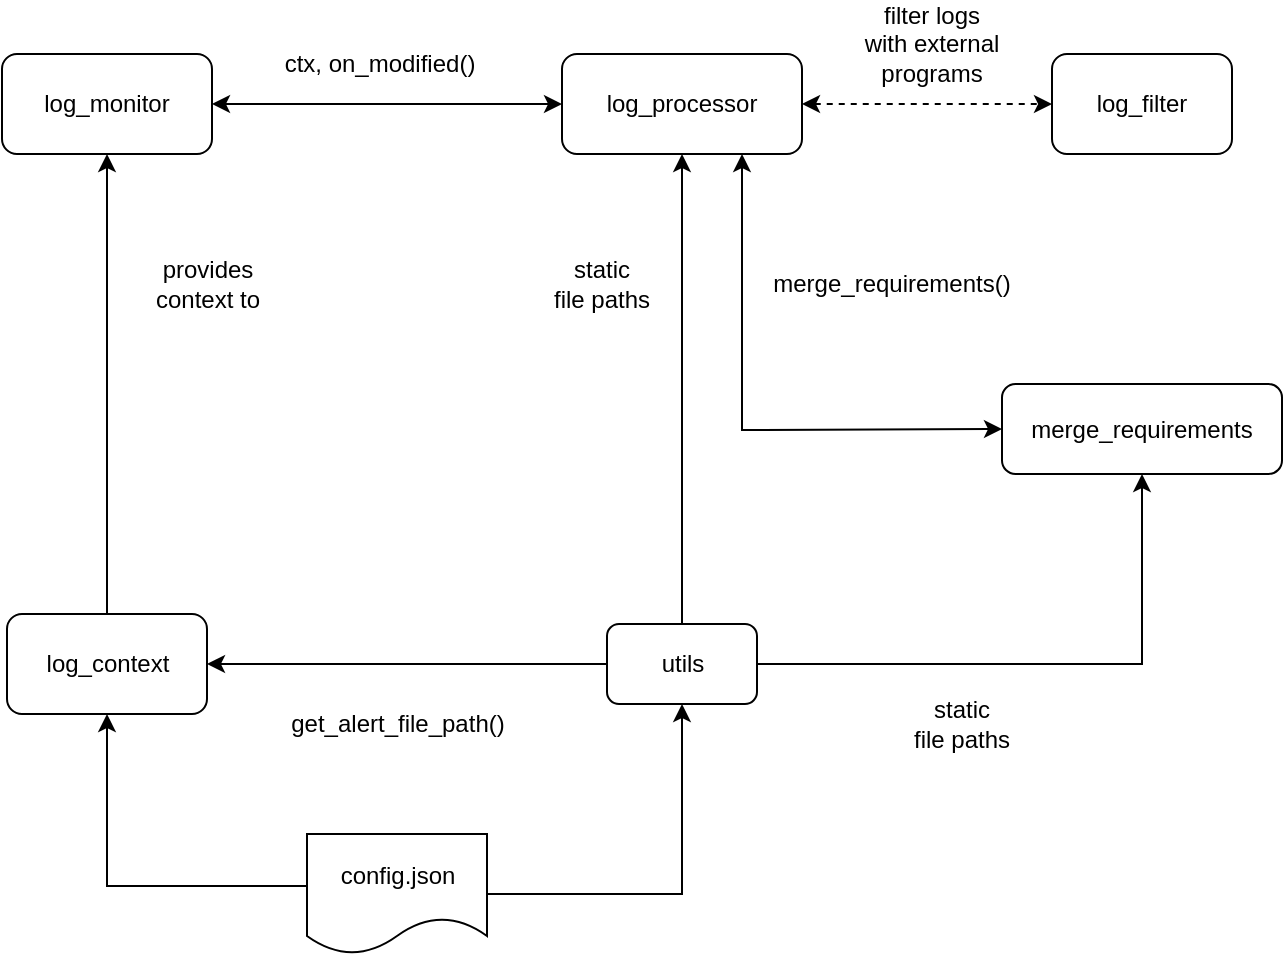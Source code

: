 <mxfile version="22.1.3" type="device">
  <diagram name="Pagina-1" id="mzOO0zSbQNkbruKTLCwX">
    <mxGraphModel dx="1434" dy="782" grid="1" gridSize="10" guides="1" tooltips="1" connect="1" arrows="1" fold="1" page="1" pageScale="1" pageWidth="827" pageHeight="1169" math="0" shadow="0">
      <root>
        <mxCell id="0" />
        <mxCell id="1" parent="0" />
        <mxCell id="xWaH_nxY_tvfhDw3xIrp-4" style="edgeStyle=orthogonalEdgeStyle;rounded=0;orthogonalLoop=1;jettySize=auto;html=1;exitX=0.5;exitY=0;exitDx=0;exitDy=0;" parent="1" source="5M6Hgkl4Tu8C5I5EqNeW-2" target="5M6Hgkl4Tu8C5I5EqNeW-5" edge="1">
          <mxGeometry relative="1" as="geometry" />
        </mxCell>
        <mxCell id="5M6Hgkl4Tu8C5I5EqNeW-2" value="log_context" style="rounded=1;whiteSpace=wrap;html=1;" parent="1" vertex="1">
          <mxGeometry x="462.5" y="670" width="100" height="50" as="geometry" />
        </mxCell>
        <mxCell id="5M6Hgkl4Tu8C5I5EqNeW-3" value="log_filter" style="rounded=1;whiteSpace=wrap;html=1;" parent="1" vertex="1">
          <mxGeometry x="985" y="390" width="90" height="50" as="geometry" />
        </mxCell>
        <mxCell id="xWaH_nxY_tvfhDw3xIrp-1" style="edgeStyle=orthogonalEdgeStyle;rounded=0;orthogonalLoop=1;jettySize=auto;html=1;exitX=0;exitY=0.5;exitDx=0;exitDy=0;" parent="1" source="5M6Hgkl4Tu8C5I5EqNeW-4" target="5M6Hgkl4Tu8C5I5EqNeW-2" edge="1">
          <mxGeometry relative="1" as="geometry" />
        </mxCell>
        <mxCell id="xWaH_nxY_tvfhDw3xIrp-16" style="edgeStyle=orthogonalEdgeStyle;rounded=0;orthogonalLoop=1;jettySize=auto;html=1;exitX=1;exitY=0.5;exitDx=0;exitDy=0;entryX=0.5;entryY=1;entryDx=0;entryDy=0;" parent="1" source="5M6Hgkl4Tu8C5I5EqNeW-4" target="5M6Hgkl4Tu8C5I5EqNeW-6" edge="1">
          <mxGeometry relative="1" as="geometry" />
        </mxCell>
        <mxCell id="xWaH_nxY_tvfhDw3xIrp-17" style="edgeStyle=orthogonalEdgeStyle;rounded=0;orthogonalLoop=1;jettySize=auto;html=1;exitX=0.5;exitY=0;exitDx=0;exitDy=0;entryX=0.5;entryY=1;entryDx=0;entryDy=0;" parent="1" source="5M6Hgkl4Tu8C5I5EqNeW-4" target="5M6Hgkl4Tu8C5I5EqNeW-9" edge="1">
          <mxGeometry relative="1" as="geometry" />
        </mxCell>
        <mxCell id="5M6Hgkl4Tu8C5I5EqNeW-4" value="utils&lt;br&gt;" style="rounded=1;whiteSpace=wrap;html=1;" parent="1" vertex="1">
          <mxGeometry x="762.5" y="675" width="75" height="40" as="geometry" />
        </mxCell>
        <mxCell id="5M6Hgkl4Tu8C5I5EqNeW-5" value="log_monitor" style="rounded=1;whiteSpace=wrap;html=1;" parent="1" vertex="1">
          <mxGeometry x="460" y="390" width="105" height="50" as="geometry" />
        </mxCell>
        <mxCell id="5M6Hgkl4Tu8C5I5EqNeW-6" value="merge_requirements" style="rounded=1;whiteSpace=wrap;html=1;" parent="1" vertex="1">
          <mxGeometry x="960" y="555" width="140" height="45" as="geometry" />
        </mxCell>
        <mxCell id="5M6Hgkl4Tu8C5I5EqNeW-9" value="log_processor" style="rounded=1;whiteSpace=wrap;html=1;" parent="1" vertex="1">
          <mxGeometry x="740" y="390" width="120" height="50" as="geometry" />
        </mxCell>
        <mxCell id="xWaH_nxY_tvfhDw3xIrp-3" style="edgeStyle=orthogonalEdgeStyle;rounded=0;orthogonalLoop=1;jettySize=auto;html=1;exitX=-0.001;exitY=0.434;exitDx=0;exitDy=0;entryX=0.5;entryY=1;entryDx=0;entryDy=0;exitPerimeter=0;" parent="1" source="xWaH_nxY_tvfhDw3xIrp-25" target="5M6Hgkl4Tu8C5I5EqNeW-2" edge="1">
          <mxGeometry relative="1" as="geometry">
            <mxPoint x="610.0" y="855" as="sourcePoint" />
          </mxGeometry>
        </mxCell>
        <mxCell id="xWaH_nxY_tvfhDw3xIrp-13" value="" style="endArrow=classic;startArrow=classic;html=1;rounded=0;entryX=0.75;entryY=1;entryDx=0;entryDy=0;exitX=0;exitY=0.5;exitDx=0;exitDy=0;" parent="1" source="5M6Hgkl4Tu8C5I5EqNeW-6" target="5M6Hgkl4Tu8C5I5EqNeW-9" edge="1">
          <mxGeometry width="50" height="50" relative="1" as="geometry">
            <mxPoint x="750" y="690" as="sourcePoint" />
            <mxPoint x="800" y="640" as="targetPoint" />
            <Array as="points">
              <mxPoint x="830" y="578" />
            </Array>
          </mxGeometry>
        </mxCell>
        <mxCell id="xWaH_nxY_tvfhDw3xIrp-14" value="" style="endArrow=classic;startArrow=classic;html=1;rounded=0;entryX=1;entryY=0.5;entryDx=0;entryDy=0;exitX=0;exitY=0.5;exitDx=0;exitDy=0;" parent="1" source="5M6Hgkl4Tu8C5I5EqNeW-9" target="5M6Hgkl4Tu8C5I5EqNeW-5" edge="1">
          <mxGeometry width="50" height="50" relative="1" as="geometry">
            <mxPoint x="750" y="720" as="sourcePoint" />
            <mxPoint x="800" y="670" as="targetPoint" />
          </mxGeometry>
        </mxCell>
        <mxCell id="xWaH_nxY_tvfhDw3xIrp-15" value="" style="endArrow=classic;startArrow=classic;html=1;rounded=0;exitX=1;exitY=0.5;exitDx=0;exitDy=0;entryX=0;entryY=0.5;entryDx=0;entryDy=0;dashed=1;" parent="1" source="5M6Hgkl4Tu8C5I5EqNeW-9" target="5M6Hgkl4Tu8C5I5EqNeW-3" edge="1">
          <mxGeometry width="50" height="50" relative="1" as="geometry">
            <mxPoint x="890" y="430" as="sourcePoint" />
            <mxPoint x="940" y="380" as="targetPoint" />
          </mxGeometry>
        </mxCell>
        <mxCell id="xWaH_nxY_tvfhDw3xIrp-19" value="static&lt;br&gt;file paths" style="text;html=1;strokeColor=none;fillColor=none;align=center;verticalAlign=middle;whiteSpace=wrap;rounded=0;" parent="1" vertex="1">
          <mxGeometry x="730" y="490" width="60" height="30" as="geometry" />
        </mxCell>
        <mxCell id="xWaH_nxY_tvfhDw3xIrp-20" value="static&lt;br&gt;file paths" style="text;html=1;strokeColor=none;fillColor=none;align=center;verticalAlign=middle;whiteSpace=wrap;rounded=0;" parent="1" vertex="1">
          <mxGeometry x="910" y="710" width="60" height="30" as="geometry" />
        </mxCell>
        <mxCell id="xWaH_nxY_tvfhDw3xIrp-21" value="get_alert_file_path()" style="text;html=1;strokeColor=none;fillColor=none;align=center;verticalAlign=middle;whiteSpace=wrap;rounded=0;" parent="1" vertex="1">
          <mxGeometry x="592.5" y="710" width="130" height="30" as="geometry" />
        </mxCell>
        <mxCell id="xWaH_nxY_tvfhDw3xIrp-22" value="merge_requirements()" style="text;html=1;strokeColor=none;fillColor=none;align=center;verticalAlign=middle;whiteSpace=wrap;rounded=0;" parent="1" vertex="1">
          <mxGeometry x="840" y="490" width="130" height="30" as="geometry" />
        </mxCell>
        <mxCell id="xWaH_nxY_tvfhDw3xIrp-24" style="edgeStyle=orthogonalEdgeStyle;rounded=0;orthogonalLoop=1;jettySize=auto;html=1;exitX=1;exitY=0.5;exitDx=0;exitDy=0;entryX=0.5;entryY=1;entryDx=0;entryDy=0;" parent="1" source="xWaH_nxY_tvfhDw3xIrp-25" target="5M6Hgkl4Tu8C5I5EqNeW-4" edge="1">
          <mxGeometry relative="1" as="geometry">
            <mxPoint x="705.0" y="855" as="sourcePoint" />
          </mxGeometry>
        </mxCell>
        <mxCell id="xWaH_nxY_tvfhDw3xIrp-25" value="config.json" style="shape=document;whiteSpace=wrap;html=1;boundedLbl=1;" parent="1" vertex="1">
          <mxGeometry x="612.5" y="780" width="90" height="60" as="geometry" />
        </mxCell>
        <mxCell id="xWaH_nxY_tvfhDw3xIrp-26" value="filter logs&lt;br&gt;with external&lt;br&gt;programs" style="text;html=1;strokeColor=none;fillColor=none;align=center;verticalAlign=middle;whiteSpace=wrap;rounded=0;" parent="1" vertex="1">
          <mxGeometry x="890" y="370" width="70" height="30" as="geometry" />
        </mxCell>
        <mxCell id="xWaH_nxY_tvfhDw3xIrp-27" value="ctx, on_modified()" style="text;html=1;strokeColor=none;fillColor=none;align=center;verticalAlign=middle;whiteSpace=wrap;rounded=0;" parent="1" vertex="1">
          <mxGeometry x="595" y="380" width="107.5" height="30" as="geometry" />
        </mxCell>
        <mxCell id="xWaH_nxY_tvfhDw3xIrp-28" value="provides&lt;br&gt;context to" style="text;html=1;strokeColor=none;fillColor=none;align=center;verticalAlign=middle;whiteSpace=wrap;rounded=0;" parent="1" vertex="1">
          <mxGeometry x="522.5" y="480" width="80" height="50" as="geometry" />
        </mxCell>
      </root>
    </mxGraphModel>
  </diagram>
</mxfile>
